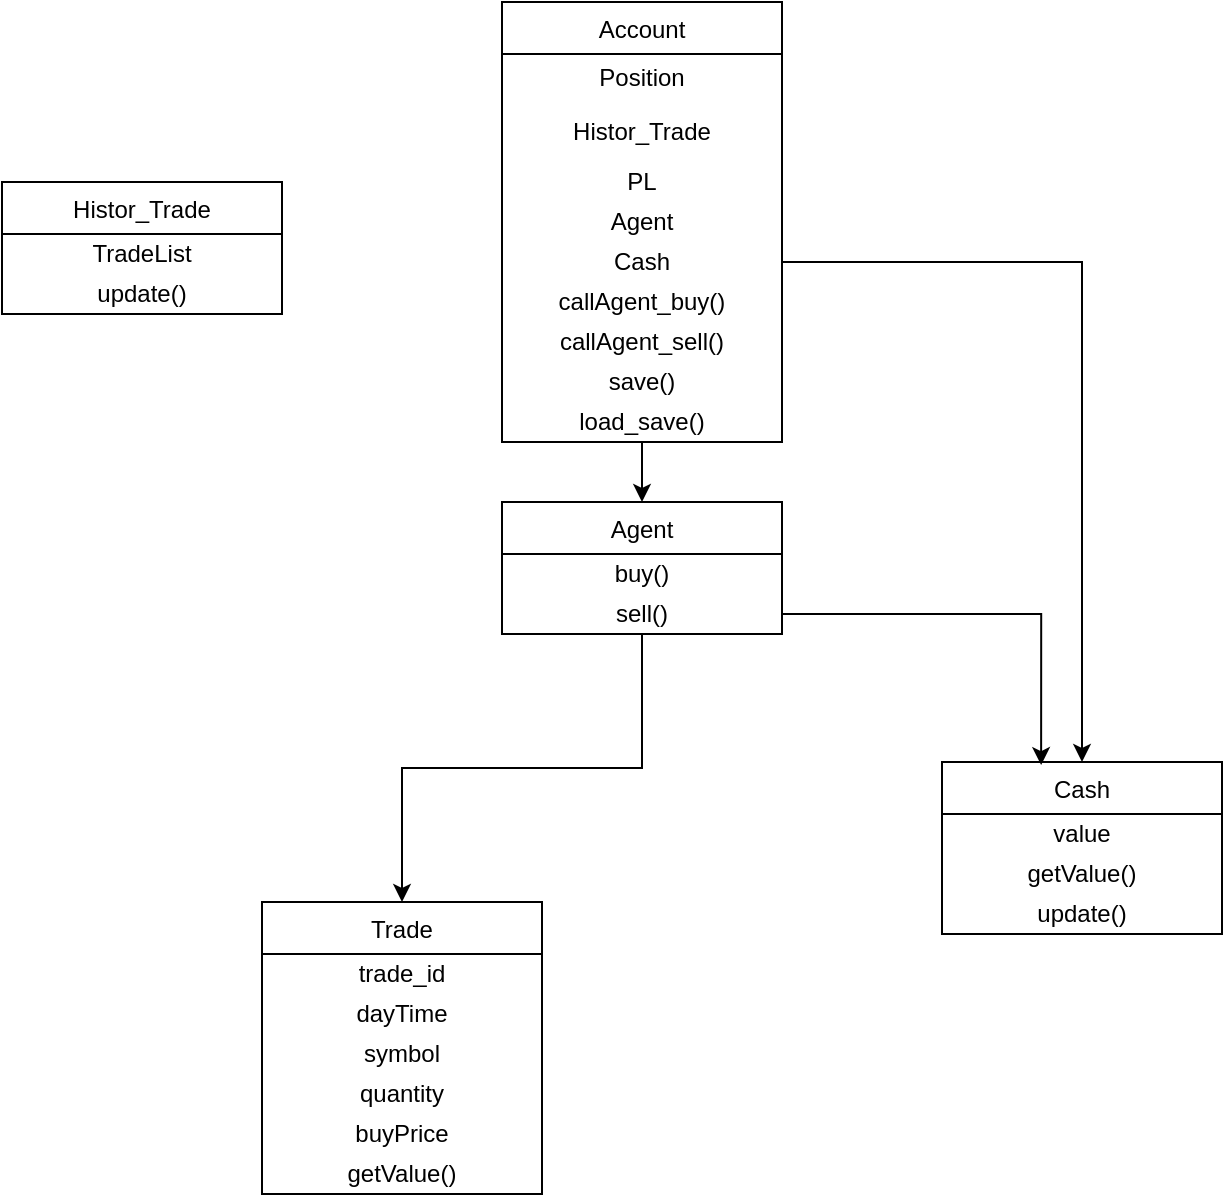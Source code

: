 <mxfile version="14.9.2" type="device"><diagram id="C5RBs43oDa-KdzZeNtuy" name="Page-1"><mxGraphModel dx="460" dy="792" grid="1" gridSize="10" guides="1" tooltips="1" connect="1" arrows="1" fold="1" page="1" pageScale="1" pageWidth="827" pageHeight="1169" math="0" shadow="0"><root><mxCell id="WIyWlLk6GJQsqaUBKTNV-0"/><mxCell id="WIyWlLk6GJQsqaUBKTNV-1" parent="WIyWlLk6GJQsqaUBKTNV-0"/><mxCell id="2rC64kXPnuxF-6ehm7gW-0" value="Account" style="swimlane;fontStyle=0;childLayout=stackLayout;horizontal=1;startSize=26;horizontalStack=0;resizeParent=1;resizeParentMax=0;resizeLast=0;collapsible=1;marginBottom=0;" parent="WIyWlLk6GJQsqaUBKTNV-1" vertex="1"><mxGeometry x="360" y="130" width="140" height="220" as="geometry"/></mxCell><mxCell id="2rC64kXPnuxF-6ehm7gW-4" value="Position" style="text;html=1;strokeColor=none;fillColor=none;align=center;verticalAlign=middle;whiteSpace=wrap;rounded=0;" parent="2rC64kXPnuxF-6ehm7gW-0" vertex="1"><mxGeometry y="26" width="140" height="24" as="geometry"/></mxCell><mxCell id="2rC64kXPnuxF-6ehm7gW-14" value="Histor_Trade" style="text;html=1;strokeColor=none;fillColor=none;align=center;verticalAlign=middle;whiteSpace=wrap;rounded=0;" parent="2rC64kXPnuxF-6ehm7gW-0" vertex="1"><mxGeometry y="50" width="140" height="30" as="geometry"/></mxCell><mxCell id="2rC64kXPnuxF-6ehm7gW-15" value="PL" style="text;html=1;strokeColor=none;fillColor=none;align=center;verticalAlign=middle;whiteSpace=wrap;rounded=0;" parent="2rC64kXPnuxF-6ehm7gW-0" vertex="1"><mxGeometry y="80" width="140" height="20" as="geometry"/></mxCell><mxCell id="2rC64kXPnuxF-6ehm7gW-17" value="Agent" style="text;html=1;strokeColor=none;fillColor=none;align=center;verticalAlign=middle;whiteSpace=wrap;rounded=0;" parent="2rC64kXPnuxF-6ehm7gW-0" vertex="1"><mxGeometry y="100" width="140" height="20" as="geometry"/></mxCell><mxCell id="opL8qgM6BipaobTIu2Ud-0" value="Cash" style="text;html=1;strokeColor=none;fillColor=none;align=center;verticalAlign=middle;whiteSpace=wrap;rounded=0;" vertex="1" parent="2rC64kXPnuxF-6ehm7gW-0"><mxGeometry y="120" width="140" height="20" as="geometry"/></mxCell><mxCell id="2rC64kXPnuxF-6ehm7gW-18" value="callAgent_buy()" style="text;html=1;strokeColor=none;fillColor=none;align=center;verticalAlign=middle;whiteSpace=wrap;rounded=0;" parent="2rC64kXPnuxF-6ehm7gW-0" vertex="1"><mxGeometry y="140" width="140" height="20" as="geometry"/></mxCell><mxCell id="2rC64kXPnuxF-6ehm7gW-23" value="callAgent_sell()" style="text;html=1;strokeColor=none;fillColor=none;align=center;verticalAlign=middle;whiteSpace=wrap;rounded=0;" parent="2rC64kXPnuxF-6ehm7gW-0" vertex="1"><mxGeometry y="160" width="140" height="20" as="geometry"/></mxCell><mxCell id="2rC64kXPnuxF-6ehm7gW-31" value="save()" style="text;html=1;strokeColor=none;fillColor=none;align=center;verticalAlign=middle;whiteSpace=wrap;rounded=0;" parent="2rC64kXPnuxF-6ehm7gW-0" vertex="1"><mxGeometry y="180" width="140" height="20" as="geometry"/></mxCell><mxCell id="2rC64kXPnuxF-6ehm7gW-33" value="load_save()" style="text;html=1;strokeColor=none;fillColor=none;align=center;verticalAlign=middle;whiteSpace=wrap;rounded=0;" parent="2rC64kXPnuxF-6ehm7gW-0" vertex="1"><mxGeometry y="200" width="140" height="20" as="geometry"/></mxCell><mxCell id="2rC64kXPnuxF-6ehm7gW-5" value="Trade" style="swimlane;fontStyle=0;childLayout=stackLayout;horizontal=1;startSize=26;horizontalStack=0;resizeParent=1;resizeParentMax=0;resizeLast=0;collapsible=1;marginBottom=0;" parent="WIyWlLk6GJQsqaUBKTNV-1" vertex="1"><mxGeometry x="240" y="580" width="140" height="146" as="geometry"/></mxCell><mxCell id="2rC64kXPnuxF-6ehm7gW-24" value="trade_id" style="text;html=1;strokeColor=none;fillColor=none;align=center;verticalAlign=middle;whiteSpace=wrap;rounded=0;" parent="2rC64kXPnuxF-6ehm7gW-5" vertex="1"><mxGeometry y="26" width="140" height="20" as="geometry"/></mxCell><mxCell id="2rC64kXPnuxF-6ehm7gW-10" value="&lt;span style=&quot;text-align: left&quot;&gt;dayTime&lt;/span&gt;" style="text;html=1;strokeColor=none;fillColor=none;align=center;verticalAlign=middle;whiteSpace=wrap;rounded=0;" parent="2rC64kXPnuxF-6ehm7gW-5" vertex="1"><mxGeometry y="46" width="140" height="20" as="geometry"/></mxCell><mxCell id="2rC64kXPnuxF-6ehm7gW-9" value="symbol" style="text;html=1;strokeColor=none;fillColor=none;align=center;verticalAlign=middle;whiteSpace=wrap;rounded=0;" parent="2rC64kXPnuxF-6ehm7gW-5" vertex="1"><mxGeometry y="66" width="140" height="20" as="geometry"/></mxCell><mxCell id="2rC64kXPnuxF-6ehm7gW-37" value="quantity" style="text;html=1;strokeColor=none;fillColor=none;align=center;verticalAlign=middle;whiteSpace=wrap;rounded=0;" parent="2rC64kXPnuxF-6ehm7gW-5" vertex="1"><mxGeometry y="86" width="140" height="20" as="geometry"/></mxCell><mxCell id="2rC64kXPnuxF-6ehm7gW-11" value="buyPrice" style="text;html=1;strokeColor=none;fillColor=none;align=center;verticalAlign=middle;whiteSpace=wrap;rounded=0;" parent="2rC64kXPnuxF-6ehm7gW-5" vertex="1"><mxGeometry y="106" width="140" height="20" as="geometry"/></mxCell><mxCell id="2rC64kXPnuxF-6ehm7gW-12" value="getValue()" style="text;html=1;strokeColor=none;fillColor=none;align=center;verticalAlign=middle;whiteSpace=wrap;rounded=0;" parent="2rC64kXPnuxF-6ehm7gW-5" vertex="1"><mxGeometry y="126" width="140" height="20" as="geometry"/></mxCell><mxCell id="2rC64kXPnuxF-6ehm7gW-19" value="Agent" style="swimlane;fontStyle=0;childLayout=stackLayout;horizontal=1;startSize=26;horizontalStack=0;resizeParent=1;resizeParentMax=0;resizeLast=0;collapsible=1;marginBottom=0;" parent="WIyWlLk6GJQsqaUBKTNV-1" vertex="1"><mxGeometry x="360" y="380" width="140" height="66" as="geometry"/></mxCell><mxCell id="2rC64kXPnuxF-6ehm7gW-26" value="buy()" style="text;html=1;strokeColor=none;fillColor=none;align=center;verticalAlign=middle;whiteSpace=wrap;rounded=0;" parent="2rC64kXPnuxF-6ehm7gW-19" vertex="1"><mxGeometry y="26" width="140" height="20" as="geometry"/></mxCell><mxCell id="2rC64kXPnuxF-6ehm7gW-27" value="sell()" style="text;html=1;strokeColor=none;fillColor=none;align=center;verticalAlign=middle;whiteSpace=wrap;rounded=0;" parent="2rC64kXPnuxF-6ehm7gW-19" vertex="1"><mxGeometry y="46" width="140" height="20" as="geometry"/></mxCell><mxCell id="2rC64kXPnuxF-6ehm7gW-35" style="edgeStyle=orthogonalEdgeStyle;rounded=0;orthogonalLoop=1;jettySize=auto;html=1;exitX=0.5;exitY=1;exitDx=0;exitDy=0;" parent="WIyWlLk6GJQsqaUBKTNV-1" source="2rC64kXPnuxF-6ehm7gW-33" target="2rC64kXPnuxF-6ehm7gW-19" edge="1"><mxGeometry relative="1" as="geometry"/></mxCell><mxCell id="2rC64kXPnuxF-6ehm7gW-36" style="edgeStyle=orthogonalEdgeStyle;rounded=0;orthogonalLoop=1;jettySize=auto;html=1;exitX=0.5;exitY=1;exitDx=0;exitDy=0;entryX=0.5;entryY=0;entryDx=0;entryDy=0;" parent="WIyWlLk6GJQsqaUBKTNV-1" source="2rC64kXPnuxF-6ehm7gW-27" target="2rC64kXPnuxF-6ehm7gW-5" edge="1"><mxGeometry relative="1" as="geometry"/></mxCell><mxCell id="opL8qgM6BipaobTIu2Ud-1" value="Cash" style="swimlane;fontStyle=0;childLayout=stackLayout;horizontal=1;startSize=26;horizontalStack=0;resizeParent=1;resizeParentMax=0;resizeLast=0;collapsible=1;marginBottom=0;" vertex="1" parent="WIyWlLk6GJQsqaUBKTNV-1"><mxGeometry x="580" y="510" width="140" height="86" as="geometry"/></mxCell><mxCell id="opL8qgM6BipaobTIu2Ud-5" value="value" style="text;html=1;strokeColor=none;fillColor=none;align=center;verticalAlign=middle;whiteSpace=wrap;rounded=0;" vertex="1" parent="opL8qgM6BipaobTIu2Ud-1"><mxGeometry y="26" width="140" height="20" as="geometry"/></mxCell><mxCell id="opL8qgM6BipaobTIu2Ud-6" value="getValue()" style="text;html=1;strokeColor=none;fillColor=none;align=center;verticalAlign=middle;whiteSpace=wrap;rounded=0;" vertex="1" parent="opL8qgM6BipaobTIu2Ud-1"><mxGeometry y="46" width="140" height="20" as="geometry"/></mxCell><mxCell id="opL8qgM6BipaobTIu2Ud-7" value="update()" style="text;html=1;strokeColor=none;fillColor=none;align=center;verticalAlign=middle;whiteSpace=wrap;rounded=0;" vertex="1" parent="opL8qgM6BipaobTIu2Ud-1"><mxGeometry y="66" width="140" height="20" as="geometry"/></mxCell><mxCell id="opL8qgM6BipaobTIu2Ud-10" style="edgeStyle=orthogonalEdgeStyle;rounded=0;orthogonalLoop=1;jettySize=auto;html=1;exitX=1;exitY=0.5;exitDx=0;exitDy=0;entryX=0.5;entryY=0;entryDx=0;entryDy=0;" edge="1" parent="WIyWlLk6GJQsqaUBKTNV-1" source="opL8qgM6BipaobTIu2Ud-0" target="opL8qgM6BipaobTIu2Ud-1"><mxGeometry relative="1" as="geometry"/></mxCell><mxCell id="opL8qgM6BipaobTIu2Ud-11" style="edgeStyle=orthogonalEdgeStyle;rounded=0;orthogonalLoop=1;jettySize=auto;html=1;exitX=1;exitY=0.5;exitDx=0;exitDy=0;entryX=0.354;entryY=0.018;entryDx=0;entryDy=0;entryPerimeter=0;" edge="1" parent="WIyWlLk6GJQsqaUBKTNV-1" source="2rC64kXPnuxF-6ehm7gW-27" target="opL8qgM6BipaobTIu2Ud-1"><mxGeometry relative="1" as="geometry"/></mxCell><mxCell id="opL8qgM6BipaobTIu2Ud-12" value="Histor_Trade" style="swimlane;fontStyle=0;childLayout=stackLayout;horizontal=1;startSize=26;horizontalStack=0;resizeParent=1;resizeParentMax=0;resizeLast=0;collapsible=1;marginBottom=0;" vertex="1" parent="WIyWlLk6GJQsqaUBKTNV-1"><mxGeometry x="110" y="220" width="140" height="66" as="geometry"/></mxCell><mxCell id="opL8qgM6BipaobTIu2Ud-16" value="TradeList" style="text;html=1;strokeColor=none;fillColor=none;align=center;verticalAlign=middle;whiteSpace=wrap;rounded=0;" vertex="1" parent="opL8qgM6BipaobTIu2Ud-12"><mxGeometry y="26" width="140" height="20" as="geometry"/></mxCell><mxCell id="opL8qgM6BipaobTIu2Ud-17" value="update()" style="text;html=1;strokeColor=none;fillColor=none;align=center;verticalAlign=middle;whiteSpace=wrap;rounded=0;" vertex="1" parent="opL8qgM6BipaobTIu2Ud-12"><mxGeometry y="46" width="140" height="20" as="geometry"/></mxCell></root></mxGraphModel></diagram></mxfile>